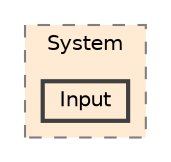 digraph "R-Type/Engine/ECS/System/Input"
{
 // LATEX_PDF_SIZE
  bgcolor="transparent";
  edge [fontname=Helvetica,fontsize=10,labelfontname=Helvetica,labelfontsize=10];
  node [fontname=Helvetica,fontsize=10,shape=box,height=0.2,width=0.4];
  compound=true
  subgraph clusterdir_628ac78da6848c9bc4923d1396a2f9cb {
    graph [ bgcolor="#ffead3", pencolor="grey50", label="System", fontname=Helvetica,fontsize=10 style="filled,dashed", URL="dir_628ac78da6848c9bc4923d1396a2f9cb.html",tooltip=""]
  dir_6275344d2ab13a2ccc8c3564f028d5c7 [label="Input", fillcolor="#ffead3", color="grey25", style="filled,bold", URL="dir_6275344d2ab13a2ccc8c3564f028d5c7.html",tooltip=""];
  }
}

